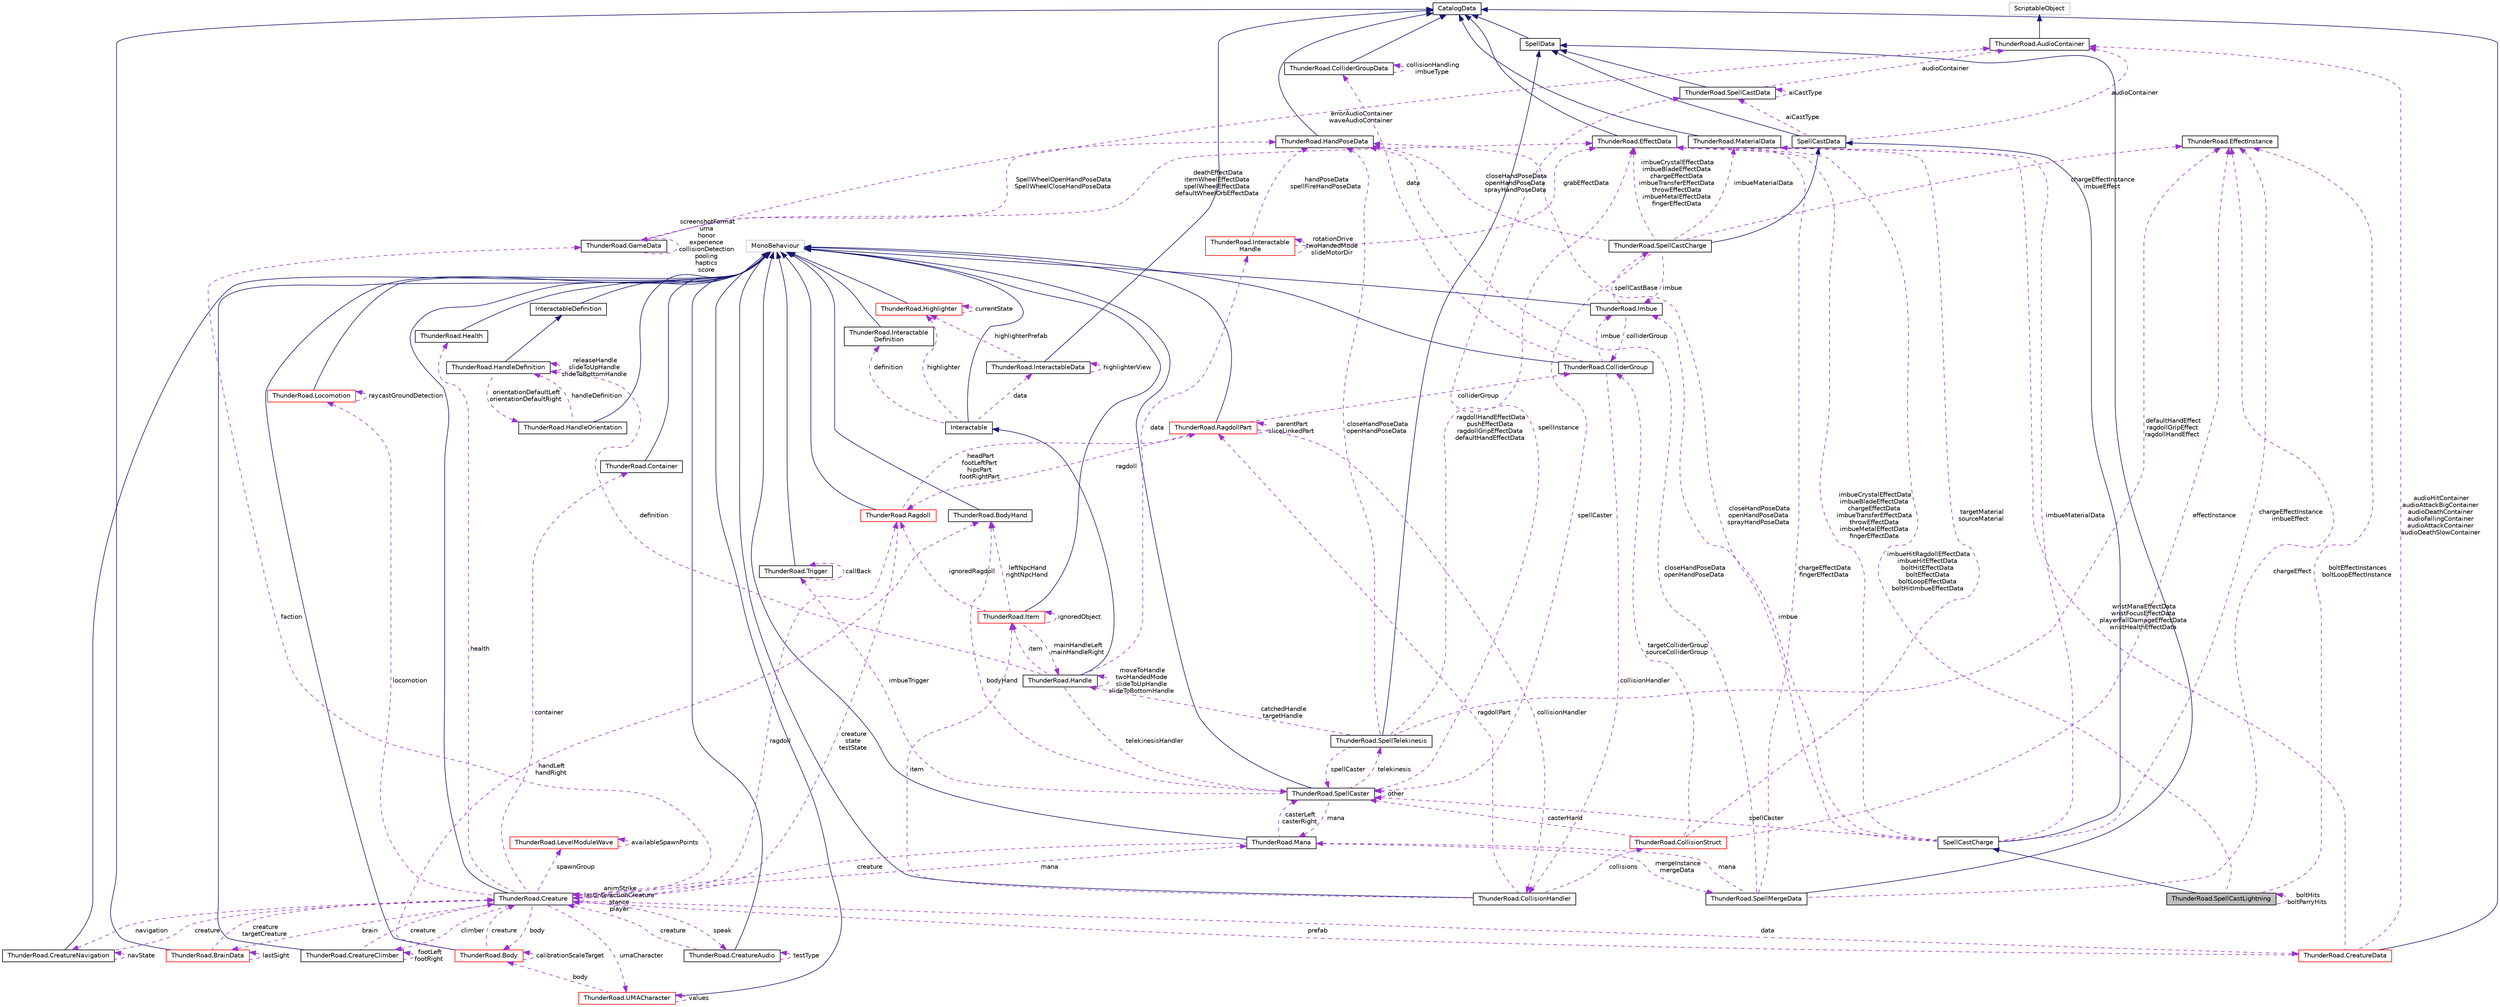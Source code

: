 digraph "ThunderRoad.SpellCastLightning"
{
 // LATEX_PDF_SIZE
  edge [fontname="Helvetica",fontsize="10",labelfontname="Helvetica",labelfontsize="10"];
  node [fontname="Helvetica",fontsize="10",shape=record];
  Node1 [label="ThunderRoad.SpellCastLightning",height=0.2,width=0.4,color="black", fillcolor="grey75", style="filled", fontcolor="black",tooltip="Class SpellCastLightning. Implements the ThunderRoad.SpellCastCharge"];
  Node2 -> Node1 [dir="back",color="midnightblue",fontsize="10",style="solid",fontname="Helvetica"];
  Node2 [label="SpellCastCharge",height=0.2,width=0.4,color="black", fillcolor="white", style="filled",URL="$class_thunder_road_1_1_spell_cast_charge.html",tooltip="Class SpellCastCharge. Implements the ThunderRoad.SpellCastData"];
  Node3 -> Node2 [dir="back",color="midnightblue",fontsize="10",style="solid",fontname="Helvetica"];
  Node3 [label="SpellCastData",height=0.2,width=0.4,color="black", fillcolor="white", style="filled",URL="$class_thunder_road_1_1_spell_cast_data.html",tooltip="Class SpellCastData. Implements the ThunderRoad.SpellData"];
  Node4 -> Node3 [dir="back",color="midnightblue",fontsize="10",style="solid",fontname="Helvetica"];
  Node4 [label="SpellData",height=0.2,width=0.4,color="black", fillcolor="white", style="filled",URL="$class_thunder_road_1_1_spell_data.html",tooltip="Class SpellData. Implements the ThunderRoad.CatalogData"];
  Node5 -> Node4 [dir="back",color="midnightblue",fontsize="10",style="solid",fontname="Helvetica"];
  Node5 [label="CatalogData",height=0.2,width=0.4,color="black", fillcolor="white", style="filled",URL="$class_thunder_road_1_1_catalog_data.html",tooltip="Class CatalogData."];
  Node6 -> Node3 [dir="back",color="darkorchid3",fontsize="10",style="dashed",label=" audioContainer" ,fontname="Helvetica"];
  Node6 [label="ThunderRoad.AudioContainer",height=0.2,width=0.4,color="black", fillcolor="white", style="filled",URL="$class_thunder_road_1_1_audio_container.html",tooltip="Class AudioContainer. Implements the UnityEngine.ScriptableObject"];
  Node7 -> Node6 [dir="back",color="midnightblue",fontsize="10",style="solid",fontname="Helvetica"];
  Node7 [label="ScriptableObject",height=0.2,width=0.4,color="grey75", fillcolor="white", style="filled",tooltip=" "];
  Node8 -> Node3 [dir="back",color="darkorchid3",fontsize="10",style="dashed",label=" aiCastType" ,fontname="Helvetica"];
  Node8 [label="ThunderRoad.SpellCastData",height=0.2,width=0.4,color="black", fillcolor="white", style="filled",URL="$class_thunder_road_1_1_spell_cast_data.html",tooltip="Class SpellCastData. Implements the ThunderRoad.SpellData"];
  Node4 -> Node8 [dir="back",color="midnightblue",fontsize="10",style="solid",fontname="Helvetica"];
  Node6 -> Node8 [dir="back",color="darkorchid3",fontsize="10",style="dashed",label=" audioContainer" ,fontname="Helvetica"];
  Node8 -> Node8 [dir="back",color="darkorchid3",fontsize="10",style="dashed",label=" aiCastType" ,fontname="Helvetica"];
  Node9 -> Node2 [dir="back",color="darkorchid3",fontsize="10",style="dashed",label=" imbueMaterialData" ,fontname="Helvetica"];
  Node9 [label="ThunderRoad.MaterialData",height=0.2,width=0.4,color="black", fillcolor="white", style="filled",URL="$class_thunder_road_1_1_material_data.html",tooltip="Class MaterialData. Implements the ThunderRoad.CatalogData"];
  Node5 -> Node9 [dir="back",color="midnightblue",fontsize="10",style="solid",fontname="Helvetica"];
  Node10 -> Node2 [dir="back",color="darkorchid3",fontsize="10",style="dashed",label=" imbueCrystalEffectData\nimbueBladeEffectData\nchargeEffectData\nimbueTransferEffectData\nthrowEffectData\nimbueMetalEffectData\nfingerEffectData" ,fontname="Helvetica"];
  Node10 [label="ThunderRoad.EffectData",height=0.2,width=0.4,color="black", fillcolor="white", style="filled",URL="$class_thunder_road_1_1_effect_data.html",tooltip="Class EffectData. Implements the ThunderRoad.CatalogData"];
  Node5 -> Node10 [dir="back",color="midnightblue",fontsize="10",style="solid",fontname="Helvetica"];
  Node11 -> Node2 [dir="back",color="darkorchid3",fontsize="10",style="dashed",label=" closeHandPoseData\nopenHandPoseData\nsprayHandPoseData" ,fontname="Helvetica"];
  Node11 [label="ThunderRoad.HandPoseData",height=0.2,width=0.4,color="black", fillcolor="white", style="filled",URL="$class_thunder_road_1_1_hand_pose_data.html",tooltip="Class HandPoseData. Implements the ThunderRoad.CatalogData"];
  Node5 -> Node11 [dir="back",color="midnightblue",fontsize="10",style="solid",fontname="Helvetica"];
  Node12 -> Node2 [dir="back",color="darkorchid3",fontsize="10",style="dashed",label=" spellCaster" ,fontname="Helvetica"];
  Node12 [label="ThunderRoad.SpellCaster",height=0.2,width=0.4,color="black", fillcolor="white", style="filled",URL="$class_thunder_road_1_1_spell_caster.html",tooltip="Class SpellCaster. Implements the UnityEngine.MonoBehaviour"];
  Node13 -> Node12 [dir="back",color="midnightblue",fontsize="10",style="solid",fontname="Helvetica"];
  Node13 [label="MonoBehaviour",height=0.2,width=0.4,color="grey75", fillcolor="white", style="filled",tooltip=" "];
  Node14 -> Node12 [dir="back",color="darkorchid3",fontsize="10",style="dashed",label=" telekinesis" ,fontname="Helvetica"];
  Node14 [label="ThunderRoad.SpellTelekinesis",height=0.2,width=0.4,color="black", fillcolor="white", style="filled",URL="$class_thunder_road_1_1_spell_telekinesis.html",tooltip="Class SpellTelekinesis. Implements the ThunderRoad.SpellData"];
  Node4 -> Node14 [dir="back",color="midnightblue",fontsize="10",style="solid",fontname="Helvetica"];
  Node10 -> Node14 [dir="back",color="darkorchid3",fontsize="10",style="dashed",label=" ragdollHandEffectData\npushEffectData\nragdollGripEffectData\ndefaultHandEffectData" ,fontname="Helvetica"];
  Node11 -> Node14 [dir="back",color="darkorchid3",fontsize="10",style="dashed",label=" closeHandPoseData\nopenHandPoseData" ,fontname="Helvetica"];
  Node12 -> Node14 [dir="back",color="darkorchid3",fontsize="10",style="dashed",label=" spellCaster" ,fontname="Helvetica"];
  Node15 -> Node14 [dir="back",color="darkorchid3",fontsize="10",style="dashed",label=" catchedHandle\ntargetHandle" ,fontname="Helvetica"];
  Node15 [label="ThunderRoad.Handle",height=0.2,width=0.4,color="black", fillcolor="white", style="filled",URL="$class_thunder_road_1_1_handle.html",tooltip="Class Handle. Implements the ThunderRoad.Interactable"];
  Node16 -> Node15 [dir="back",color="midnightblue",fontsize="10",style="solid",fontname="Helvetica"];
  Node16 [label="Interactable",height=0.2,width=0.4,color="black", fillcolor="white", style="filled",URL="$class_thunder_road_1_1_interactable.html",tooltip="Class Interactable. Implements the UnityEngine.MonoBehaviour"];
  Node13 -> Node16 [dir="back",color="midnightblue",fontsize="10",style="solid",fontname="Helvetica"];
  Node17 -> Node16 [dir="back",color="darkorchid3",fontsize="10",style="dashed",label=" highlighter" ,fontname="Helvetica"];
  Node17 [label="ThunderRoad.Highlighter",height=0.2,width=0.4,color="red", fillcolor="white", style="filled",URL="$class_thunder_road_1_1_highlighter.html",tooltip="Class Highlighter. Implements the UnityEngine.MonoBehaviour"];
  Node13 -> Node17 [dir="back",color="midnightblue",fontsize="10",style="solid",fontname="Helvetica"];
  Node17 -> Node17 [dir="back",color="darkorchid3",fontsize="10",style="dashed",label=" currentState" ,fontname="Helvetica"];
  Node20 -> Node16 [dir="back",color="darkorchid3",fontsize="10",style="dashed",label=" data" ,fontname="Helvetica"];
  Node20 [label="ThunderRoad.InteractableData",height=0.2,width=0.4,color="black", fillcolor="white", style="filled",URL="$class_thunder_road_1_1_interactable_data.html",tooltip="Class InteractableData. Implements the ThunderRoad.CatalogData"];
  Node5 -> Node20 [dir="back",color="midnightblue",fontsize="10",style="solid",fontname="Helvetica"];
  Node17 -> Node20 [dir="back",color="darkorchid3",fontsize="10",style="dashed",label=" highlighterPrefab" ,fontname="Helvetica"];
  Node20 -> Node20 [dir="back",color="darkorchid3",fontsize="10",style="dashed",label=" highlighterView" ,fontname="Helvetica"];
  Node21 -> Node16 [dir="back",color="darkorchid3",fontsize="10",style="dashed",label=" definition" ,fontname="Helvetica"];
  Node21 [label="ThunderRoad.Interactable\lDefinition",height=0.2,width=0.4,color="black", fillcolor="white", style="filled",URL="$class_thunder_road_1_1_interactable_definition.html",tooltip="Class InteractableDefinition. Implements the UnityEngine.MonoBehaviour"];
  Node13 -> Node21 [dir="back",color="midnightblue",fontsize="10",style="solid",fontname="Helvetica"];
  Node22 -> Node15 [dir="back",color="darkorchid3",fontsize="10",style="dashed",label=" definition" ,fontname="Helvetica"];
  Node22 [label="ThunderRoad.HandleDefinition",height=0.2,width=0.4,color="black", fillcolor="white", style="filled",URL="$class_thunder_road_1_1_handle_definition.html",tooltip="Class HandleDefinition. Implements the ThunderRoad.InteractableDefinition"];
  Node23 -> Node22 [dir="back",color="midnightblue",fontsize="10",style="solid",fontname="Helvetica"];
  Node23 [label="InteractableDefinition",height=0.2,width=0.4,color="black", fillcolor="white", style="filled",URL="$class_thunder_road_1_1_interactable_definition.html",tooltip="Class InteractableDefinition. Implements the UnityEngine.MonoBehaviour"];
  Node13 -> Node23 [dir="back",color="midnightblue",fontsize="10",style="solid",fontname="Helvetica"];
  Node24 -> Node22 [dir="back",color="darkorchid3",fontsize="10",style="dashed",label=" orientationDefaultLeft\norientationDefaultRight" ,fontname="Helvetica"];
  Node24 [label="ThunderRoad.HandleOrientation",height=0.2,width=0.4,color="black", fillcolor="white", style="filled",URL="$class_thunder_road_1_1_handle_orientation.html",tooltip="Class HandleOrientation. Implements the UnityEngine.MonoBehaviour"];
  Node13 -> Node24 [dir="back",color="midnightblue",fontsize="10",style="solid",fontname="Helvetica"];
  Node22 -> Node24 [dir="back",color="darkorchid3",fontsize="10",style="dashed",label=" handleDefinition" ,fontname="Helvetica"];
  Node22 -> Node22 [dir="back",color="darkorchid3",fontsize="10",style="dashed",label=" releaseHandle\nslideToUpHandle\nslideToBottomHandle" ,fontname="Helvetica"];
  Node25 -> Node15 [dir="back",color="darkorchid3",fontsize="10",style="dashed",label=" data" ,fontname="Helvetica"];
  Node25 [label="ThunderRoad.Interactable\lHandle",height=0.2,width=0.4,color="red", fillcolor="white", style="filled",URL="$class_thunder_road_1_1_interactable_handle.html",tooltip="Class InteractableHandle. Implements the ThunderRoad.InteractableData"];
  Node10 -> Node25 [dir="back",color="darkorchid3",fontsize="10",style="dashed",label=" grabEffectData" ,fontname="Helvetica"];
  Node25 -> Node25 [dir="back",color="darkorchid3",fontsize="10",style="dashed",label=" rotationDrive\ntwoHandedMode\nslideMotorDir" ,fontname="Helvetica"];
  Node11 -> Node25 [dir="back",color="darkorchid3",fontsize="10",style="dashed",label=" handPoseData\nspellFireHandPoseData" ,fontname="Helvetica"];
  Node12 -> Node15 [dir="back",color="darkorchid3",fontsize="10",style="dashed",label=" telekinesisHandler" ,fontname="Helvetica"];
  Node15 -> Node15 [dir="back",color="darkorchid3",fontsize="10",style="dashed",label=" moveToHandle\ntwoHandedMode\nslideToUpHandle\nslideToBottomHandle" ,fontname="Helvetica"];
  Node27 -> Node15 [dir="back",color="darkorchid3",fontsize="10",style="dashed",label=" item" ,fontname="Helvetica"];
  Node27 [label="ThunderRoad.Item",height=0.2,width=0.4,color="red", fillcolor="white", style="filled",URL="$class_thunder_road_1_1_item.html",tooltip="Class Item. Implements the UnityEngine.MonoBehaviour"];
  Node13 -> Node27 [dir="back",color="midnightblue",fontsize="10",style="solid",fontname="Helvetica"];
  Node33 -> Node27 [dir="back",color="darkorchid3",fontsize="10",style="dashed",label=" ignoredRagdoll" ,fontname="Helvetica"];
  Node33 [label="ThunderRoad.Ragdoll",height=0.2,width=0.4,color="red", fillcolor="white", style="filled",URL="$class_thunder_road_1_1_ragdoll.html",tooltip="Class Ragdoll. Implements the UnityEngine.MonoBehaviour"];
  Node13 -> Node33 [dir="back",color="midnightblue",fontsize="10",style="solid",fontname="Helvetica"];
  Node35 -> Node33 [dir="back",color="darkorchid3",fontsize="10",style="dashed",label=" headPart\nfootLeftPart\nhipsPart\nfootRightPart" ,fontname="Helvetica"];
  Node35 [label="ThunderRoad.RagdollPart",height=0.2,width=0.4,color="red", fillcolor="white", style="filled",URL="$class_thunder_road_1_1_ragdoll_part.html",tooltip="Class RagdollPart. Implements the UnityEngine.MonoBehaviour"];
  Node13 -> Node35 [dir="back",color="midnightblue",fontsize="10",style="solid",fontname="Helvetica"];
  Node36 -> Node35 [dir="back",color="darkorchid3",fontsize="10",style="dashed",label=" collisionHandler" ,fontname="Helvetica"];
  Node36 [label="ThunderRoad.CollisionHandler",height=0.2,width=0.4,color="black", fillcolor="white", style="filled",URL="$class_thunder_road_1_1_collision_handler.html",tooltip="Class CollisionHandler. Implements the UnityEngine.MonoBehaviour"];
  Node13 -> Node36 [dir="back",color="midnightblue",fontsize="10",style="solid",fontname="Helvetica"];
  Node35 -> Node36 [dir="back",color="darkorchid3",fontsize="10",style="dashed",label=" ragdollPart" ,fontname="Helvetica"];
  Node37 -> Node36 [dir="back",color="darkorchid3",fontsize="10",style="dashed",label=" collisions" ,fontname="Helvetica"];
  Node37 [label="ThunderRoad.CollisionStruct",height=0.2,width=0.4,color="red", fillcolor="white", style="filled",URL="$struct_thunder_road_1_1_collision_struct.html",tooltip="Struct CollisionStruct"];
  Node9 -> Node37 [dir="back",color="darkorchid3",fontsize="10",style="dashed",label=" targetMaterial\nsourceMaterial" ,fontname="Helvetica"];
  Node12 -> Node37 [dir="back",color="darkorchid3",fontsize="10",style="dashed",label=" casterHand" ,fontname="Helvetica"];
  Node38 -> Node37 [dir="back",color="darkorchid3",fontsize="10",style="dashed",label=" effectInstance" ,fontname="Helvetica"];
  Node38 [label="ThunderRoad.EffectInstance",height=0.2,width=0.4,color="black", fillcolor="white", style="filled",URL="$class_thunder_road_1_1_effect_instance.html",tooltip="Class EffectInstance."];
  Node39 -> Node37 [dir="back",color="darkorchid3",fontsize="10",style="dashed",label=" targetColliderGroup\nsourceColliderGroup" ,fontname="Helvetica"];
  Node39 [label="ThunderRoad.ColliderGroup",height=0.2,width=0.4,color="black", fillcolor="white", style="filled",URL="$class_thunder_road_1_1_collider_group.html",tooltip="Class ColliderGroup. Implements the UnityEngine.MonoBehaviour"];
  Node13 -> Node39 [dir="back",color="midnightblue",fontsize="10",style="solid",fontname="Helvetica"];
  Node36 -> Node39 [dir="back",color="darkorchid3",fontsize="10",style="dashed",label=" collisionHandler" ,fontname="Helvetica"];
  Node40 -> Node39 [dir="back",color="darkorchid3",fontsize="10",style="dashed",label=" data" ,fontname="Helvetica"];
  Node40 [label="ThunderRoad.ColliderGroupData",height=0.2,width=0.4,color="black", fillcolor="white", style="filled",URL="$class_thunder_road_1_1_collider_group_data.html",tooltip="Class ColliderGroupData. Implements the ThunderRoad.CatalogData"];
  Node5 -> Node40 [dir="back",color="midnightblue",fontsize="10",style="solid",fontname="Helvetica"];
  Node40 -> Node40 [dir="back",color="darkorchid3",fontsize="10",style="dashed",label=" collisionHandling\nimbueType" ,fontname="Helvetica"];
  Node41 -> Node39 [dir="back",color="darkorchid3",fontsize="10",style="dashed",label=" imbue" ,fontname="Helvetica"];
  Node41 [label="ThunderRoad.Imbue",height=0.2,width=0.4,color="black", fillcolor="white", style="filled",URL="$class_thunder_road_1_1_imbue.html",tooltip="Class Imbue. Implements the UnityEngine.MonoBehaviour"];
  Node13 -> Node41 [dir="back",color="midnightblue",fontsize="10",style="solid",fontname="Helvetica"];
  Node39 -> Node41 [dir="back",color="darkorchid3",fontsize="10",style="dashed",label=" colliderGroup" ,fontname="Helvetica"];
  Node42 -> Node41 [dir="back",color="darkorchid3",fontsize="10",style="dashed",label=" spellCastBase" ,fontname="Helvetica"];
  Node42 [label="ThunderRoad.SpellCastCharge",height=0.2,width=0.4,color="black", fillcolor="white", style="filled",URL="$class_thunder_road_1_1_spell_cast_charge.html",tooltip="Class SpellCastCharge. Implements the ThunderRoad.SpellCastData"];
  Node3 -> Node42 [dir="back",color="midnightblue",fontsize="10",style="solid",fontname="Helvetica"];
  Node9 -> Node42 [dir="back",color="darkorchid3",fontsize="10",style="dashed",label=" imbueMaterialData" ,fontname="Helvetica"];
  Node10 -> Node42 [dir="back",color="darkorchid3",fontsize="10",style="dashed",label=" imbueCrystalEffectData\nimbueBladeEffectData\nchargeEffectData\nimbueTransferEffectData\nthrowEffectData\nimbueMetalEffectData\nfingerEffectData" ,fontname="Helvetica"];
  Node11 -> Node42 [dir="back",color="darkorchid3",fontsize="10",style="dashed",label=" closeHandPoseData\nopenHandPoseData\nsprayHandPoseData" ,fontname="Helvetica"];
  Node12 -> Node42 [dir="back",color="darkorchid3",fontsize="10",style="dashed",label=" spellCaster" ,fontname="Helvetica"];
  Node41 -> Node42 [dir="back",color="darkorchid3",fontsize="10",style="dashed",label=" imbue" ,fontname="Helvetica"];
  Node38 -> Node42 [dir="back",color="darkorchid3",fontsize="10",style="dashed",label=" chargeEffectInstance\nimbueEffect" ,fontname="Helvetica"];
  Node27 -> Node36 [dir="back",color="darkorchid3",fontsize="10",style="dashed",label=" item" ,fontname="Helvetica"];
  Node35 -> Node35 [dir="back",color="darkorchid3",fontsize="10",style="dashed",label=" parentPart\nsliceLinkedPart" ,fontname="Helvetica"];
  Node33 -> Node35 [dir="back",color="darkorchid3",fontsize="10",style="dashed",label=" ragdoll" ,fontname="Helvetica"];
  Node39 -> Node35 [dir="back",color="darkorchid3",fontsize="10",style="dashed",label=" colliderGroup" ,fontname="Helvetica"];
  Node49 -> Node33 [dir="back",color="darkorchid3",fontsize="10",style="dashed",label=" creature\nstate\ntestState" ,fontname="Helvetica"];
  Node49 [label="ThunderRoad.Creature",height=0.2,width=0.4,color="black", fillcolor="white", style="filled",URL="$class_thunder_road_1_1_creature.html",tooltip="Class Creature. Implements the UnityEngine.MonoBehaviour"];
  Node13 -> Node49 [dir="back",color="midnightblue",fontsize="10",style="solid",fontname="Helvetica"];
  Node50 -> Node49 [dir="back",color="darkorchid3",fontsize="10",style="dashed",label=" climber" ,fontname="Helvetica"];
  Node50 [label="ThunderRoad.CreatureClimber",height=0.2,width=0.4,color="black", fillcolor="white", style="filled",URL="$class_thunder_road_1_1_creature_climber.html",tooltip="Class CreatureClimber. Implements the UnityEngine.MonoBehaviour"];
  Node13 -> Node50 [dir="back",color="midnightblue",fontsize="10",style="solid",fontname="Helvetica"];
  Node50 -> Node50 [dir="back",color="darkorchid3",fontsize="10",style="dashed",label=" footLeft\nfootRight" ,fontname="Helvetica"];
  Node49 -> Node50 [dir="back",color="darkorchid3",fontsize="10",style="dashed",label=" creature" ,fontname="Helvetica"];
  Node51 -> Node49 [dir="back",color="darkorchid3",fontsize="10",style="dashed",label=" health" ,fontname="Helvetica"];
  Node51 [label="ThunderRoad.Health",height=0.2,width=0.4,color="black", fillcolor="white", style="filled",URL="$class_thunder_road_1_1_health.html",tooltip="Class Health. Implements the UnityEngine.MonoBehaviour"];
  Node13 -> Node51 [dir="back",color="midnightblue",fontsize="10",style="solid",fontname="Helvetica"];
  Node52 -> Node49 [dir="back",color="darkorchid3",fontsize="10",style="dashed",label=" faction" ,fontname="Helvetica"];
  Node52 [label="ThunderRoad.GameData",height=0.2,width=0.4,color="black", fillcolor="white", style="filled",URL="$class_thunder_road_1_1_game_data.html",tooltip="Class GameData."];
  Node52 -> Node52 [dir="back",color="darkorchid3",fontsize="10",style="dashed",label=" screenshotFormat\numa\nhonor\nexperience\ncollisionDetection\npooling\nhaptics\nscore" ,fontname="Helvetica"];
  Node10 -> Node52 [dir="back",color="darkorchid3",fontsize="10",style="dashed",label=" deathEffectData\nitemWheelEffectData\nspellWheelEffectData\ndefaultWheelOrbEffectData" ,fontname="Helvetica"];
  Node11 -> Node52 [dir="back",color="darkorchid3",fontsize="10",style="dashed",label=" SpellWheelOpenHandPoseData\nSpellWheelCloseHandPoseData" ,fontname="Helvetica"];
  Node6 -> Node52 [dir="back",color="darkorchid3",fontsize="10",style="dashed",label=" errorAudioContainer\nwaveAudioContainer" ,fontname="Helvetica"];
  Node53 -> Node49 [dir="back",color="darkorchid3",fontsize="10",style="dashed",label=" spawnGroup" ,fontname="Helvetica"];
  Node53 [label="ThunderRoad.LevelModuleWave",height=0.2,width=0.4,color="red", fillcolor="white", style="filled",URL="$class_thunder_road_1_1_level_module_wave.html",tooltip="Class LevelModuleWave. Implements the ThunderRoad.LevelModule"];
  Node53 -> Node53 [dir="back",color="darkorchid3",fontsize="10",style="dashed",label=" availableSpawnPoints" ,fontname="Helvetica"];
  Node56 -> Node49 [dir="back",color="darkorchid3",fontsize="10",style="dashed",label=" data" ,fontname="Helvetica"];
  Node56 [label="ThunderRoad.CreatureData",height=0.2,width=0.4,color="red", fillcolor="white", style="filled",URL="$class_thunder_road_1_1_creature_data.html",tooltip="Class CreatureData. Implements the ThunderRoad.CatalogData"];
  Node5 -> Node56 [dir="back",color="midnightblue",fontsize="10",style="solid",fontname="Helvetica"];
  Node10 -> Node56 [dir="back",color="darkorchid3",fontsize="10",style="dashed",label=" wristManaEffectData\nwristFocusEffectData\nplayerFallDamageEffectData\nwristHealthEffectData" ,fontname="Helvetica"];
  Node6 -> Node56 [dir="back",color="darkorchid3",fontsize="10",style="dashed",label=" audioHitContainer\naudioAttackBigContainer\naudioDeathContainer\naudioFallingContainer\naudioAttackContainer\naudioDeathSlowContainer" ,fontname="Helvetica"];
  Node49 -> Node56 [dir="back",color="darkorchid3",fontsize="10",style="dashed",label=" prefab" ,fontname="Helvetica"];
  Node59 -> Node49 [dir="back",color="darkorchid3",fontsize="10",style="dashed",label=" locomotion" ,fontname="Helvetica"];
  Node59 [label="ThunderRoad.Locomotion",height=0.2,width=0.4,color="red", fillcolor="white", style="filled",URL="$class_thunder_road_1_1_locomotion.html",tooltip="Class Locomotion. Implements the UnityEngine.MonoBehaviour"];
  Node13 -> Node59 [dir="back",color="midnightblue",fontsize="10",style="solid",fontname="Helvetica"];
  Node59 -> Node59 [dir="back",color="darkorchid3",fontsize="10",style="dashed",label=" raycastGroundDetection" ,fontname="Helvetica"];
  Node33 -> Node49 [dir="back",color="darkorchid3",fontsize="10",style="dashed",label=" ragdoll" ,fontname="Helvetica"];
  Node64 -> Node49 [dir="back",color="darkorchid3",fontsize="10",style="dashed",label=" body" ,fontname="Helvetica"];
  Node64 [label="ThunderRoad.Body",height=0.2,width=0.4,color="red", fillcolor="white", style="filled",URL="$class_thunder_road_1_1_body.html",tooltip="Class Body. Implements the UnityEngine.MonoBehaviour"];
  Node13 -> Node64 [dir="back",color="midnightblue",fontsize="10",style="solid",fontname="Helvetica"];
  Node64 -> Node64 [dir="back",color="darkorchid3",fontsize="10",style="dashed",label=" calibrationScaleTarget" ,fontname="Helvetica"];
  Node49 -> Node64 [dir="back",color="darkorchid3",fontsize="10",style="dashed",label=" creature" ,fontname="Helvetica"];
  Node30 -> Node64 [dir="back",color="darkorchid3",fontsize="10",style="dashed",label=" handLeft\nhandRight" ,fontname="Helvetica"];
  Node30 [label="ThunderRoad.BodyHand",height=0.2,width=0.4,color="black", fillcolor="white", style="filled",URL="$class_thunder_road_1_1_body_hand.html",tooltip="Class BodyHand. Implements the UnityEngine.MonoBehaviour"];
  Node13 -> Node30 [dir="back",color="midnightblue",fontsize="10",style="solid",fontname="Helvetica"];
  Node75 -> Node49 [dir="back",color="darkorchid3",fontsize="10",style="dashed",label=" speak" ,fontname="Helvetica"];
  Node75 [label="ThunderRoad.CreatureAudio",height=0.2,width=0.4,color="black", fillcolor="white", style="filled",URL="$class_thunder_road_1_1_creature_audio.html",tooltip="Class CreatureAudio. Implements the UnityEngine.MonoBehaviour"];
  Node13 -> Node75 [dir="back",color="midnightblue",fontsize="10",style="solid",fontname="Helvetica"];
  Node75 -> Node75 [dir="back",color="darkorchid3",fontsize="10",style="dashed",label=" testType" ,fontname="Helvetica"];
  Node49 -> Node75 [dir="back",color="darkorchid3",fontsize="10",style="dashed",label=" creature" ,fontname="Helvetica"];
  Node49 -> Node49 [dir="back",color="darkorchid3",fontsize="10",style="dashed",label=" animStrike\nlastInteractionCreature\nstance\nplayer" ,fontname="Helvetica"];
  Node76 -> Node49 [dir="back",color="darkorchid3",fontsize="10",style="dashed",label=" mana" ,fontname="Helvetica"];
  Node76 [label="ThunderRoad.Mana",height=0.2,width=0.4,color="black", fillcolor="white", style="filled",URL="$class_thunder_road_1_1_mana.html",tooltip="Class Mana. Implements the UnityEngine.MonoBehaviour"];
  Node13 -> Node76 [dir="back",color="midnightblue",fontsize="10",style="solid",fontname="Helvetica"];
  Node77 -> Node76 [dir="back",color="darkorchid3",fontsize="10",style="dashed",label=" mergeInstance\nmergeData" ,fontname="Helvetica"];
  Node77 [label="ThunderRoad.SpellMergeData",height=0.2,width=0.4,color="black", fillcolor="white", style="filled",URL="$class_thunder_road_1_1_spell_merge_data.html",tooltip="Class SpellMergeData. Implements the ThunderRoad.SpellData"];
  Node4 -> Node77 [dir="back",color="midnightblue",fontsize="10",style="solid",fontname="Helvetica"];
  Node10 -> Node77 [dir="back",color="darkorchid3",fontsize="10",style="dashed",label=" chargeEffectData\nfingerEffectData" ,fontname="Helvetica"];
  Node11 -> Node77 [dir="back",color="darkorchid3",fontsize="10",style="dashed",label=" closeHandPoseData\nopenHandPoseData" ,fontname="Helvetica"];
  Node76 -> Node77 [dir="back",color="darkorchid3",fontsize="10",style="dashed",label=" mana" ,fontname="Helvetica"];
  Node38 -> Node77 [dir="back",color="darkorchid3",fontsize="10",style="dashed",label=" chargeEffect" ,fontname="Helvetica"];
  Node12 -> Node76 [dir="back",color="darkorchid3",fontsize="10",style="dashed",label=" casterLeft\ncasterRight" ,fontname="Helvetica"];
  Node49 -> Node76 [dir="back",color="darkorchid3",fontsize="10",style="dashed",label=" creature" ,fontname="Helvetica"];
  Node78 -> Node49 [dir="back",color="darkorchid3",fontsize="10",style="dashed",label=" umaCharacter" ,fontname="Helvetica"];
  Node78 [label="ThunderRoad.UMACharacter",height=0.2,width=0.4,color="red", fillcolor="white", style="filled",URL="$class_thunder_road_1_1_u_m_a_character.html",tooltip="Class UMACharacter. Implements the UnityEngine.MonoBehaviour"];
  Node13 -> Node78 [dir="back",color="midnightblue",fontsize="10",style="solid",fontname="Helvetica"];
  Node64 -> Node78 [dir="back",color="darkorchid3",fontsize="10",style="dashed",label=" body" ,fontname="Helvetica"];
  Node78 -> Node78 [dir="back",color="darkorchid3",fontsize="10",style="dashed",label=" values" ,fontname="Helvetica"];
  Node79 -> Node49 [dir="back",color="darkorchid3",fontsize="10",style="dashed",label=" container" ,fontname="Helvetica"];
  Node79 [label="ThunderRoad.Container",height=0.2,width=0.4,color="black", fillcolor="white", style="filled",URL="$class_thunder_road_1_1_container.html",tooltip="Class Container. Implements the UnityEngine.MonoBehaviour"];
  Node13 -> Node79 [dir="back",color="midnightblue",fontsize="10",style="solid",fontname="Helvetica"];
  Node80 -> Node49 [dir="back",color="darkorchid3",fontsize="10",style="dashed",label=" brain" ,fontname="Helvetica"];
  Node80 [label="ThunderRoad.BrainData",height=0.2,width=0.4,color="red", fillcolor="white", style="filled",URL="$class_thunder_road_1_1_brain_data.html",tooltip="Class BrainData. Implements the ThunderRoad.CatalogData"];
  Node5 -> Node80 [dir="back",color="midnightblue",fontsize="10",style="solid",fontname="Helvetica"];
  Node49 -> Node80 [dir="back",color="darkorchid3",fontsize="10",style="dashed",label=" creature\ntargetCreature" ,fontname="Helvetica"];
  Node80 -> Node80 [dir="back",color="darkorchid3",fontsize="10",style="dashed",label=" lastSight" ,fontname="Helvetica"];
  Node88 -> Node49 [dir="back",color="darkorchid3",fontsize="10",style="dashed",label=" navigation" ,fontname="Helvetica"];
  Node88 [label="ThunderRoad.CreatureNavigation",height=0.2,width=0.4,color="black", fillcolor="white", style="filled",URL="$class_thunder_road_1_1_creature_navigation.html",tooltip="Class CreatureNavigation. Implements the UnityEngine.MonoBehaviour"];
  Node13 -> Node88 [dir="back",color="midnightblue",fontsize="10",style="solid",fontname="Helvetica"];
  Node49 -> Node88 [dir="back",color="darkorchid3",fontsize="10",style="dashed",label=" creature" ,fontname="Helvetica"];
  Node88 -> Node88 [dir="back",color="darkorchid3",fontsize="10",style="dashed",label=" navState" ,fontname="Helvetica"];
  Node15 -> Node27 [dir="back",color="darkorchid3",fontsize="10",style="dashed",label=" mainHandleLeft\nmainHandleRight" ,fontname="Helvetica"];
  Node27 -> Node27 [dir="back",color="darkorchid3",fontsize="10",style="dashed",label=" ignoredObject" ,fontname="Helvetica"];
  Node30 -> Node27 [dir="back",color="darkorchid3",fontsize="10",style="dashed",label=" leftNpcHand\nrightNpcHand" ,fontname="Helvetica"];
  Node38 -> Node14 [dir="back",color="darkorchid3",fontsize="10",style="dashed",label=" defaultHandEffect\nragdollGripEffect\nragdollHandEffect" ,fontname="Helvetica"];
  Node12 -> Node12 [dir="back",color="darkorchid3",fontsize="10",style="dashed",label=" other" ,fontname="Helvetica"];
  Node8 -> Node12 [dir="back",color="darkorchid3",fontsize="10",style="dashed",label=" spellInstance" ,fontname="Helvetica"];
  Node76 -> Node12 [dir="back",color="darkorchid3",fontsize="10",style="dashed",label=" mana" ,fontname="Helvetica"];
  Node94 -> Node12 [dir="back",color="darkorchid3",fontsize="10",style="dashed",label=" imbueTrigger" ,fontname="Helvetica"];
  Node94 [label="ThunderRoad.Trigger",height=0.2,width=0.4,color="black", fillcolor="white", style="filled",URL="$class_thunder_road_1_1_trigger.html",tooltip="Class Trigger. Implements the UnityEngine.MonoBehaviour"];
  Node13 -> Node94 [dir="back",color="midnightblue",fontsize="10",style="solid",fontname="Helvetica"];
  Node94 -> Node94 [dir="back",color="darkorchid3",fontsize="10",style="dashed",label=" callBack" ,fontname="Helvetica"];
  Node30 -> Node12 [dir="back",color="darkorchid3",fontsize="10",style="dashed",label=" bodyHand" ,fontname="Helvetica"];
  Node41 -> Node2 [dir="back",color="darkorchid3",fontsize="10",style="dashed",label=" imbue" ,fontname="Helvetica"];
  Node38 -> Node2 [dir="back",color="darkorchid3",fontsize="10",style="dashed",label=" chargeEffectInstance\nimbueEffect" ,fontname="Helvetica"];
  Node10 -> Node1 [dir="back",color="darkorchid3",fontsize="10",style="dashed",label=" imbueHitRagdollEffectData\nimbueHitEffectData\nboltHitEffectData\nboltEffectData\nboltLoopEffectData\nboltHitImbueEffectData" ,fontname="Helvetica"];
  Node38 -> Node1 [dir="back",color="darkorchid3",fontsize="10",style="dashed",label=" boltEffectInstances\nboltLoopEffectInstance" ,fontname="Helvetica"];
  Node1 -> Node1 [dir="back",color="darkorchid3",fontsize="10",style="dashed",label=" boltHits\nboltParryHits" ,fontname="Helvetica"];
}
